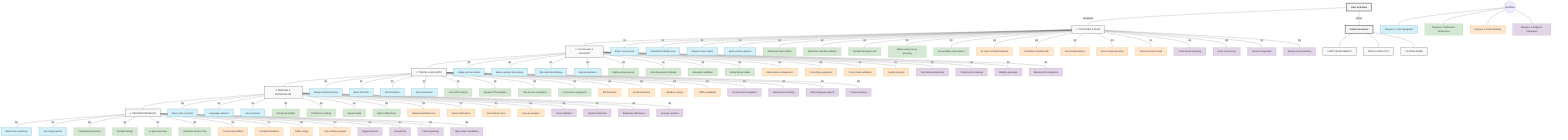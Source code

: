 graph TD
    classDef release1 fill:#d4f1f9,stroke:#0e76a8
    classDef release2 fill:#d5e8d4,stroke:#82b366
    classDef release3 fill:#ffe6cc,stroke:#d79b00
    classDef release4 fill:#e1d5e7,stroke:#9673a6
    classDef activity fill:#f9f9f9,stroke:#666666,stroke-width:2px
    classDef backbone fill:#f5f5f5,stroke:#333333,stroke-width:3px,color:#333333,font-weight:bold

    %% Backbone - User Activities
    Backbone[User Activities] ---|Backbone| Activity1
    Activity1[1. DISCOVER & PLAN] --- Activity2
    Activity2[2. PURCHASE & VALIDATE] --- Activity3
    Activity3[3. TRAVEL & NAVIGATE] --- Activity4
    Activity4[4. MANAGE & PERSONALIZE] --- Activity5
    Activity5[5. PROVIDE FEEDBACK]
    
    %% Activity 1: DISCOVER & PLAN
    Activity1 ---|R1| DP1[Basic route search]
    Activity1 ---|R1| DP2[Standard timetable view]
    Activity1 ---|R1| DP3[Simple service alerts]
    Activity1 ---|R1| DP4[Basic journey planner]
    
    Activity1 ---|R2| DP5[Advanced search filters]
    Activity1 ---|R2| DP6[Real-time schedule updates]
    Activity1 ---|R2| DP7[Detailed disruption info]
    Activity1 ---|R2| DP8[Multi-modal journey planning]
    Activity1 ---|R2| DP9[Accessibility route options]
    
    Activity1 ---|R3| DP10[AI route recommendations]
    Activity1 ---|R3| DP11[Predictive schedule info]
    Activity1 ---|R3| DP12[Personalized alerts]
    Activity1 ---|R3| DP13[Door-to-door planning]
    Activity1 ---|R3| DP14[Tourist & event routes]
    
    Activity1 ---|R4| DP15[Cross-border planning]
    Activity1 ---|R4| DP16[Rural connectivity]
    Activity1 ---|R4| DP17[Tourism integration]
    Activity1 ---|R4| DP18[Special event planning]
    
    %% Activity 2: PURCHASE & VALIDATE
    Activity2 ---|R1| PV1[Single journey tickets]
    Activity2 ---|R1| PV2[Basic payment processing]
    Activity2 ---|R1| PV3[QR code ticket display]
    Activity2 ---|R1| PV4[Manual validation]
    
    Activity2 ---|R2| PV5[Multi-journey passes]
    Activity2 ---|R2| PV6[Stored payment methods]
    Activity2 ---|R2| PV7[Automatic validation]
    Activity2 ---|R2| PV8[Family/group tickets]
    
    Activity2 ---|R3| PV9[Subscription management]
    Activity2 ---|R3| PV10[Contactless payments]
    Activity2 ---|R3| PV11[Cross-mode validation]
    Activity2 ---|R3| PV12[Loyalty program]
    
    Activity2 ---|R4| PV13[International payments]
    Activity2 ---|R4| PV14[Cross-border ticketing]
    Activity2 ---|R4| PV15[Mobility packages]
    Activity2 ---|R4| PV16[Bike/scooter integration]
    
    %% Activity 3: TRAVEL & NAVIGATE
    Activity3 ---|R1| TN1[Simple vehicle tracking]
    Activity3 ---|R1| TN2[Basic ETA info]
    Activity3 ---|R1| TN3[Text directions]
    Activity3 ---|R1| TN4[Stop information]
    
    Activity3 ---|R2| TN5[Live GPS tracking]
    Activity3 ---|R2| TN6[Dynamic ETA updates]
    Activity3 ---|R2| TN7[Turn-by-turn navigation]
    Activity3 ---|R2| TN8[Connection safeguards]
    
    Activity3 ---|R3| TN9[AR directions]
    Activity3 ---|R3| TN10[Crowd indicators]
    Activity3 ---|R3| TN11[Weather routing]
    Activity3 ---|R3| TN12[Offline capability]
    
    Activity3 ---|R4| TN13[Cross-border navigation]
    Activity3 ---|R4| TN14[Rural transit tracking]
    Activity3 ---|R4| TN15[Multi-language support]
    Activity3 ---|R4| TN16[Carbon tracking]
    
    %% Activity 4: MANAGE & PERSONALIZE
    Activity4 ---|R1| MP1[Basic user accounts]
    Activity4 ---|R1| MP2[Language selection]
    Activity4 ---|R1| MP3[Save locations]
    
    Activity4 ---|R2| MP4[Enhanced profiles]
    Activity4 ---|R2| MP5[Preference settings]
    Activity4 ---|R2| MP6[Saved routes]
    Activity4 ---|R2| MP7[Basic notifications]
    
    Activity4 ---|R3| MP8[Advanced preferences]
    Activity4 ---|R3| MP9[Smart notifications]
    Activity4 ---|R3| MP10[Cross-device sync]
    Activity4 ---|R3| MP11[Journey analytics]
    
    Activity4 ---|R4| MP12[Travel statistics]
    Activity4 ---|R4| MP13[Impact dashboard]
    Activity4 ---|R4| MP14[Regional preferences]
    Activity4 ---|R4| MP15[Journey archives]
    
    %% Activity 5: PROVIDE FEEDBACK
    Activity5 ---|R1| PF1[Basic issue reporting]
    Activity5 ---|R1| PF2[Star rating system]
    
    Activity5 ---|R2| PF3[Categorized reporting]
    Activity5 ---|R2| PF4[Detailed ratings]
    Activity5 ---|R2| PF5[In-app responses]
    Activity5 ---|R2| PF6[Customer service chat]
    
    Activity5 ---|R3| PF7[Community platform]
    Activity5 ---|R3| PF8[Gamified feedback]
    Activity5 ---|R3| PF9[Public voting]
    Activity5 ---|R3| PF10[User testing program]
    
    Activity5 ---|R4| PF11[Regional forum]
    Activity5 ---|R4| PF12[Hackathons]
    Activity5 ---|R4| PF13[Citizen planning]
    Activity5 ---|R4| PF14[Open data contribution]
    
    %% Admin Backbone (simplified)
    Backbone ---|Admin| AdminB[Admin Functions]
    AdminB --- Admin1[FLEET MANAGEMENT]
    AdminB --- Admin2[DATA & ANALYTICS]
    AdminB --- Admin3[SYSTEM ADMIN]
    
    %% Legend
    Legend((LEGEND))
    R1[Release 1: Core Navigation]
    R2[Release 2: Enhanced Experience]
    R3[Release 3: Smart Mobility]
    R4[Release 4: Regional Integration]
    
    Legend --- R1
    Legend --- R2
    Legend --- R3
    Legend --- R4
    
    class Backbone,AdminB backbone
    class Activity1,Activity2,Activity3,Activity4,Activity5,Admin1,Admin2,Admin3 activity
    class DP1,DP2,DP3,DP4,PV1,PV2,PV3,PV4,TN1,TN2,TN3,TN4,MP1,MP2,MP3,PF1,PF2 release1
    class DP5,DP6,DP7,DP8,DP9,PV5,PV6,PV7,PV8,TN5,TN6,TN7,TN8,MP4,MP5,MP6,MP7,PF3,PF4,PF5,PF6 release2
    class DP10,DP11,DP12,DP13,DP14,PV9,PV10,PV11,PV12,TN9,TN10,TN11,TN12,MP8,MP9,MP10,MP11,PF7,PF8,PF9,PF10 release3
    class DP15,DP16,DP17,DP18,PV13,PV14,PV15,PV16,TN13,TN14,TN15,TN16,MP12,MP13,MP14,MP15,PF11,PF12,PF13,PF14 release4
    class R1 release1
    class R2 release2
    class R3 release3
    class R4 release4
